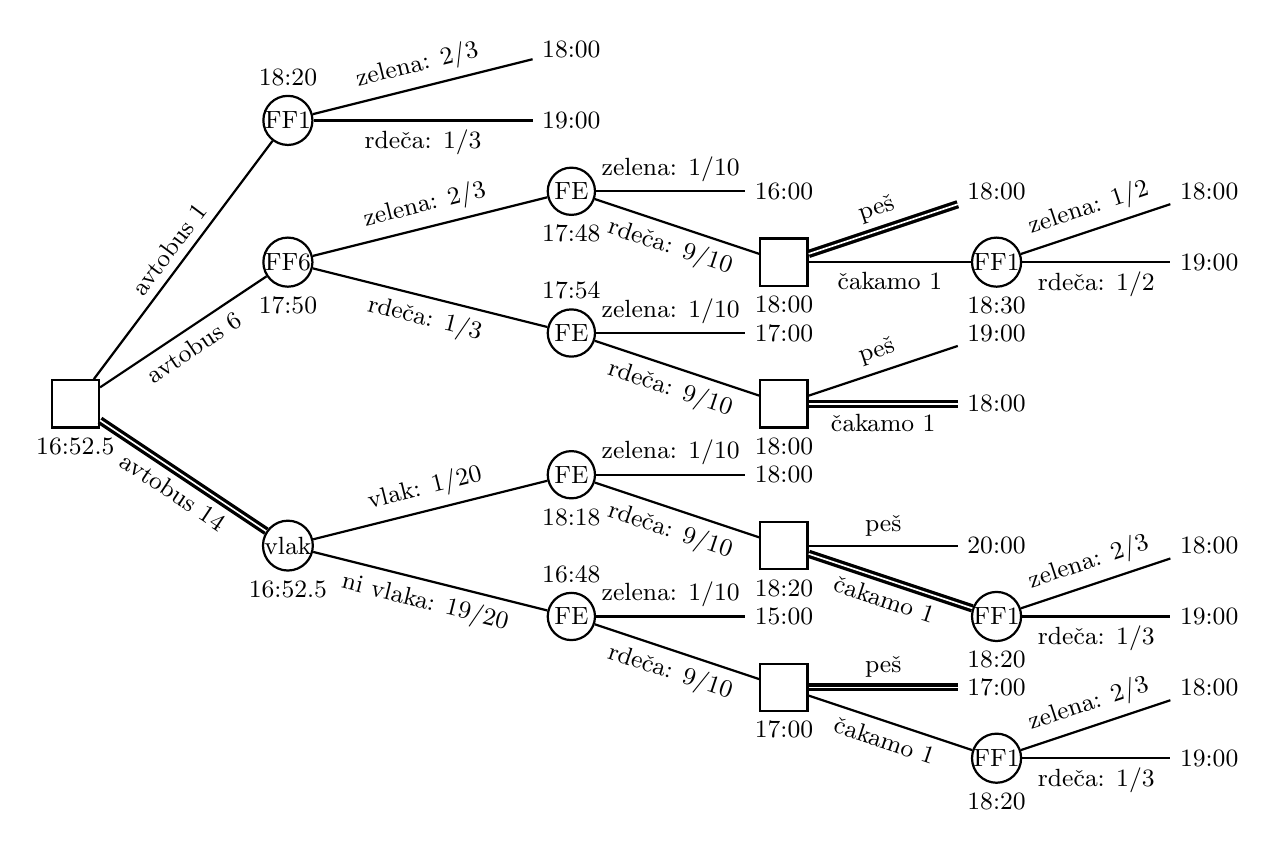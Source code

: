 \begin{tikzpicture}[style=thick,scale=0.9]
\small
\tikzstyle{dec}=[draw,rectangle,minimum size=0.6cm, inner sep=0pt]
\tikzstyle{ran}=[draw,circle,minimum size=0.6cm, inner sep=0pt]
\tikzstyle{pick}=[double, very thick]
\node[dec] (A) at (-8, 0) [label=below:16:52.5] {};
\node[ran] (B) at (-5, 4) [label=above:18:20] {FF1};
\node[ran] (C) at (-5, 2) [label=below:17:50] {FF6};
\node[ran] (D) at (-5,-2) [label=below:16:52.5] {vlak};
\node[ran] (E) at (-1, 3) [label=below:17:48] {FE};
\node[ran] (F) at (-1, 1) [label=above:17:54] {FE};
\node[ran] (G) at (-1,-1) [label=below:18:18] {FE};
\node[ran] (H) at (-1,-3) [label=above:16:48] {FE};
\node[dec] (I) at ( 2, 2) [label=below:18:00] {};
\node[dec] (J) at ( 2, 0) [label=below:18:00] {};
\node[dec] (K) at ( 2,-2) [label=below:18:20] {};
\node[dec] (L) at ( 2,-4) [label=below:17:00] {};
\node[ran] (M) at ( 5, 2) [label=below:18:30] {FF1};
\node[ran] (N) at ( 5,-3) [label=below:18:20] {FF1};
\node[ran] (O) at ( 5,-5) [label=below:18:20] {FF1};
\node      (a) at (-1, 5) {18:00};
\node      (b) at (-1, 4) {19:00};
\node      (c) at ( 2, 3) {16:00};
\node      (d) at ( 2, 1) {17:00};
\node      (e) at ( 2,-1) {18:00};
\node      (f) at ( 2,-3) {15:00};
\node      (g) at ( 5, 3) {18:00};
\node      (h) at ( 5, 1) {19:00};
\node      (i) at ( 5, 0) {18:00};
\node      (j) at ( 5,-2) {20:00};
\node      (k) at ( 5,-4) {17:00};
\node      (l) at ( 8, 3) {18:00};
\node      (m) at ( 8, 2) {19:00};
\node      (n) at ( 8,-2) {18:00};
\node      (o) at ( 8,-3) {19:00};
\node      (p) at ( 8,-4) {18:00};
\node      (q) at ( 8,-5) {19:00};

\draw (A) -- (B) node[above, midway, sloped] {avtobus 1};
\draw (A) -- (C) node[below, midway, sloped] {avtobus 6};
\draw[pick] (A) -- (D) node[below, midway, sloped] {avtobus 14};
\draw (B) -- (a) node[above, midway, sloped] {zelena: $2/3$};
\draw (B) -- (b) node[below, midway] {rdeča: $1/3$};
\draw (C) -- (E) node[above, midway, sloped] {zelena: $2/3$};
\draw (C) -- (F) node[below, midway, sloped] {rdeča: $1/3$};
\draw (D) -- (G) node[above, midway, sloped] {vlak: $1/20$};
\draw (D) -- (H) node[below, midway, sloped] {ni vlaka: $19/20$};
\draw (E) -- (c) node[above, midway] {zelena: $1/10$};
\draw (E) -- (I) node[below, midway, sloped] {rdeča: $9/10$};
\draw (F) -- (d) node[above, midway] {zelena: $1/10$};
\draw (F) -- (J) node[below, midway, sloped] {rdeča: $9/10$};
\draw (G) -- (e) node[above, midway] {zelena: $1/10$};
\draw (G) -- (K) node[below, midway, sloped] {rdeča: $9/10$};
\draw (H) -- (f) node[above, midway] {zelena: $1/10$};
\draw (H) -- (L) node[below, midway, sloped] {rdeča: $9/10$};
\draw[pick] (I) -- (g) node[above, midway, sloped] {peš};
\draw (I) -- (M) node[below, midway] {čakamo 1};
\draw (J) -- (h) node[above, midway, sloped] {peš};
\draw[pick] (J) -- (i) node[below, midway] {čakamo 1};
\draw (K) -- (j) node[above, midway] {peš};
\draw[pick] (K) -- (N) node[below, midway, sloped] {čakamo 1};
\draw[pick] (L) -- (k) node[above, midway] {peš};
\draw (L) -- (O) node[below, midway, sloped] {čakamo 1};
\draw (M) -- (l) node[above, midway, sloped] {zelena: $1/2$};
\draw (M) -- (m) node[below, midway] {rdeča: $1/2$};
\draw (N) -- (n) node[above, midway, sloped] {zelena: $2/3$};
\draw (N) -- (o) node[below, midway] {rdeča: $1/3$};
\draw (O) -- (p) node[above, midway, sloped] {zelena: $2/3$};
\draw (O) -- (q) node[below, midway] {rdeča: $1/3$};
\end{tikzpicture}
